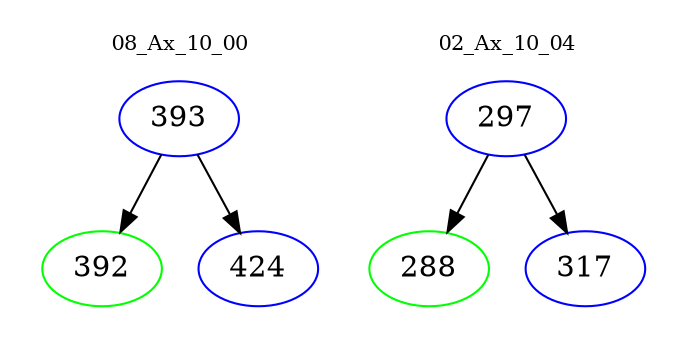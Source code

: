 digraph{
subgraph cluster_0 {
color = white
label = "08_Ax_10_00";
fontsize=10;
T0_393 [label="393", color="blue"]
T0_393 -> T0_392 [color="black"]
T0_392 [label="392", color="green"]
T0_393 -> T0_424 [color="black"]
T0_424 [label="424", color="blue"]
}
subgraph cluster_1 {
color = white
label = "02_Ax_10_04";
fontsize=10;
T1_297 [label="297", color="blue"]
T1_297 -> T1_288 [color="black"]
T1_288 [label="288", color="green"]
T1_297 -> T1_317 [color="black"]
T1_317 [label="317", color="blue"]
}
}
